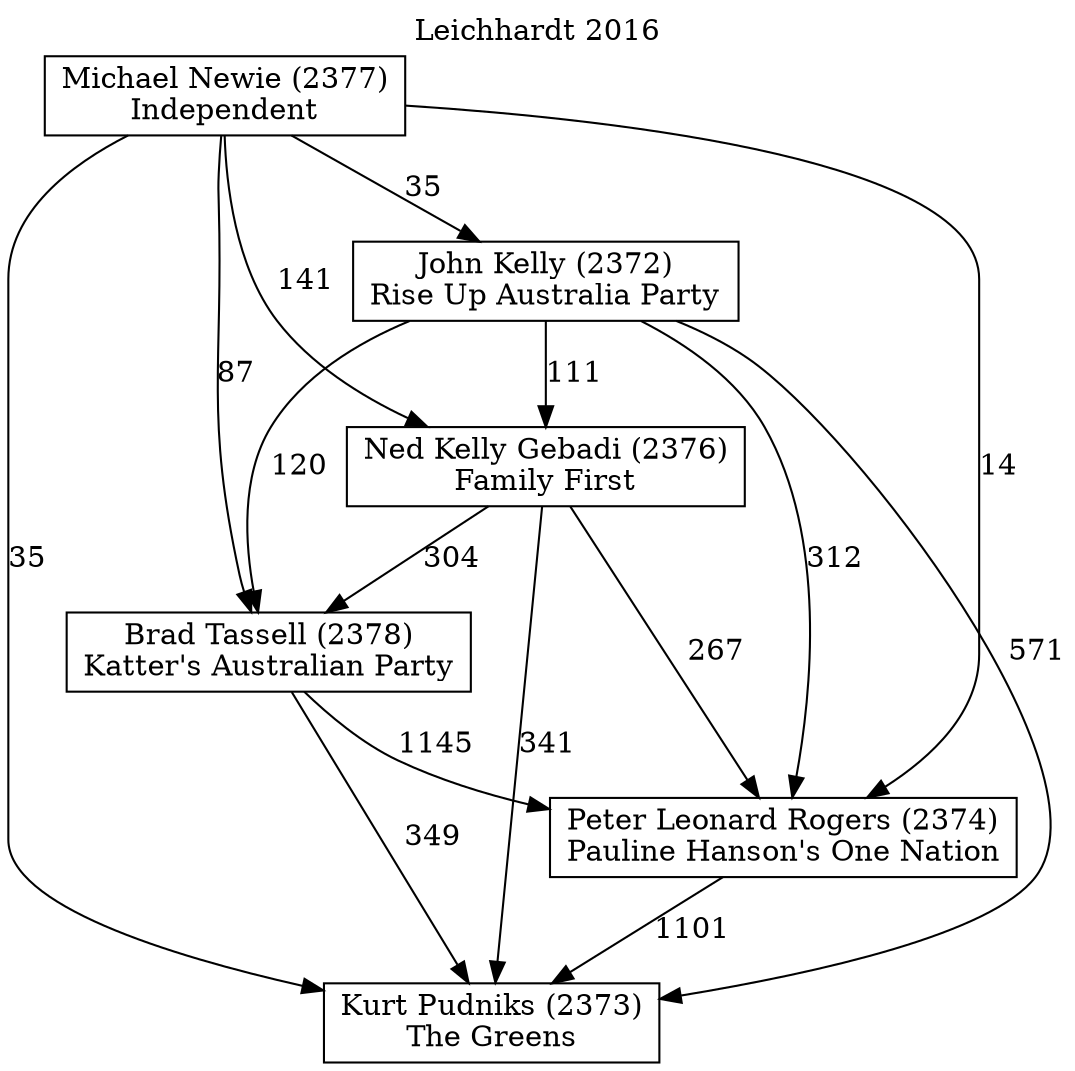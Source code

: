 // House preference flow
digraph "Kurt Pudniks (2373)_Leichhardt_2016" {
	graph [label="Leichhardt 2016" labelloc=t mclimit=10]
	node [shape=box]
	"Michael Newie (2377)" [label="Michael Newie (2377)
Independent"]
	"John Kelly (2372)" [label="John Kelly (2372)
Rise Up Australia Party"]
	"Brad Tassell (2378)" [label="Brad Tassell (2378)
Katter's Australian Party"]
	"Peter Leonard Rogers (2374)" [label="Peter Leonard Rogers (2374)
Pauline Hanson's One Nation"]
	"Ned Kelly Gebadi (2376)" [label="Ned Kelly Gebadi (2376)
Family First"]
	"Kurt Pudniks (2373)" [label="Kurt Pudniks (2373)
The Greens"]
	"Brad Tassell (2378)" -> "Peter Leonard Rogers (2374)" [label=1145]
	"John Kelly (2372)" -> "Kurt Pudniks (2373)" [label=571]
	"Michael Newie (2377)" -> "John Kelly (2372)" [label=35]
	"John Kelly (2372)" -> "Brad Tassell (2378)" [label=120]
	"John Kelly (2372)" -> "Ned Kelly Gebadi (2376)" [label=111]
	"Michael Newie (2377)" -> "Ned Kelly Gebadi (2376)" [label=141]
	"Michael Newie (2377)" -> "Kurt Pudniks (2373)" [label=35]
	"John Kelly (2372)" -> "Peter Leonard Rogers (2374)" [label=312]
	"Michael Newie (2377)" -> "Peter Leonard Rogers (2374)" [label=14]
	"Michael Newie (2377)" -> "Brad Tassell (2378)" [label=87]
	"Ned Kelly Gebadi (2376)" -> "Kurt Pudniks (2373)" [label=341]
	"Ned Kelly Gebadi (2376)" -> "Peter Leonard Rogers (2374)" [label=267]
	"Peter Leonard Rogers (2374)" -> "Kurt Pudniks (2373)" [label=1101]
	"Ned Kelly Gebadi (2376)" -> "Brad Tassell (2378)" [label=304]
	"Brad Tassell (2378)" -> "Kurt Pudniks (2373)" [label=349]
}
